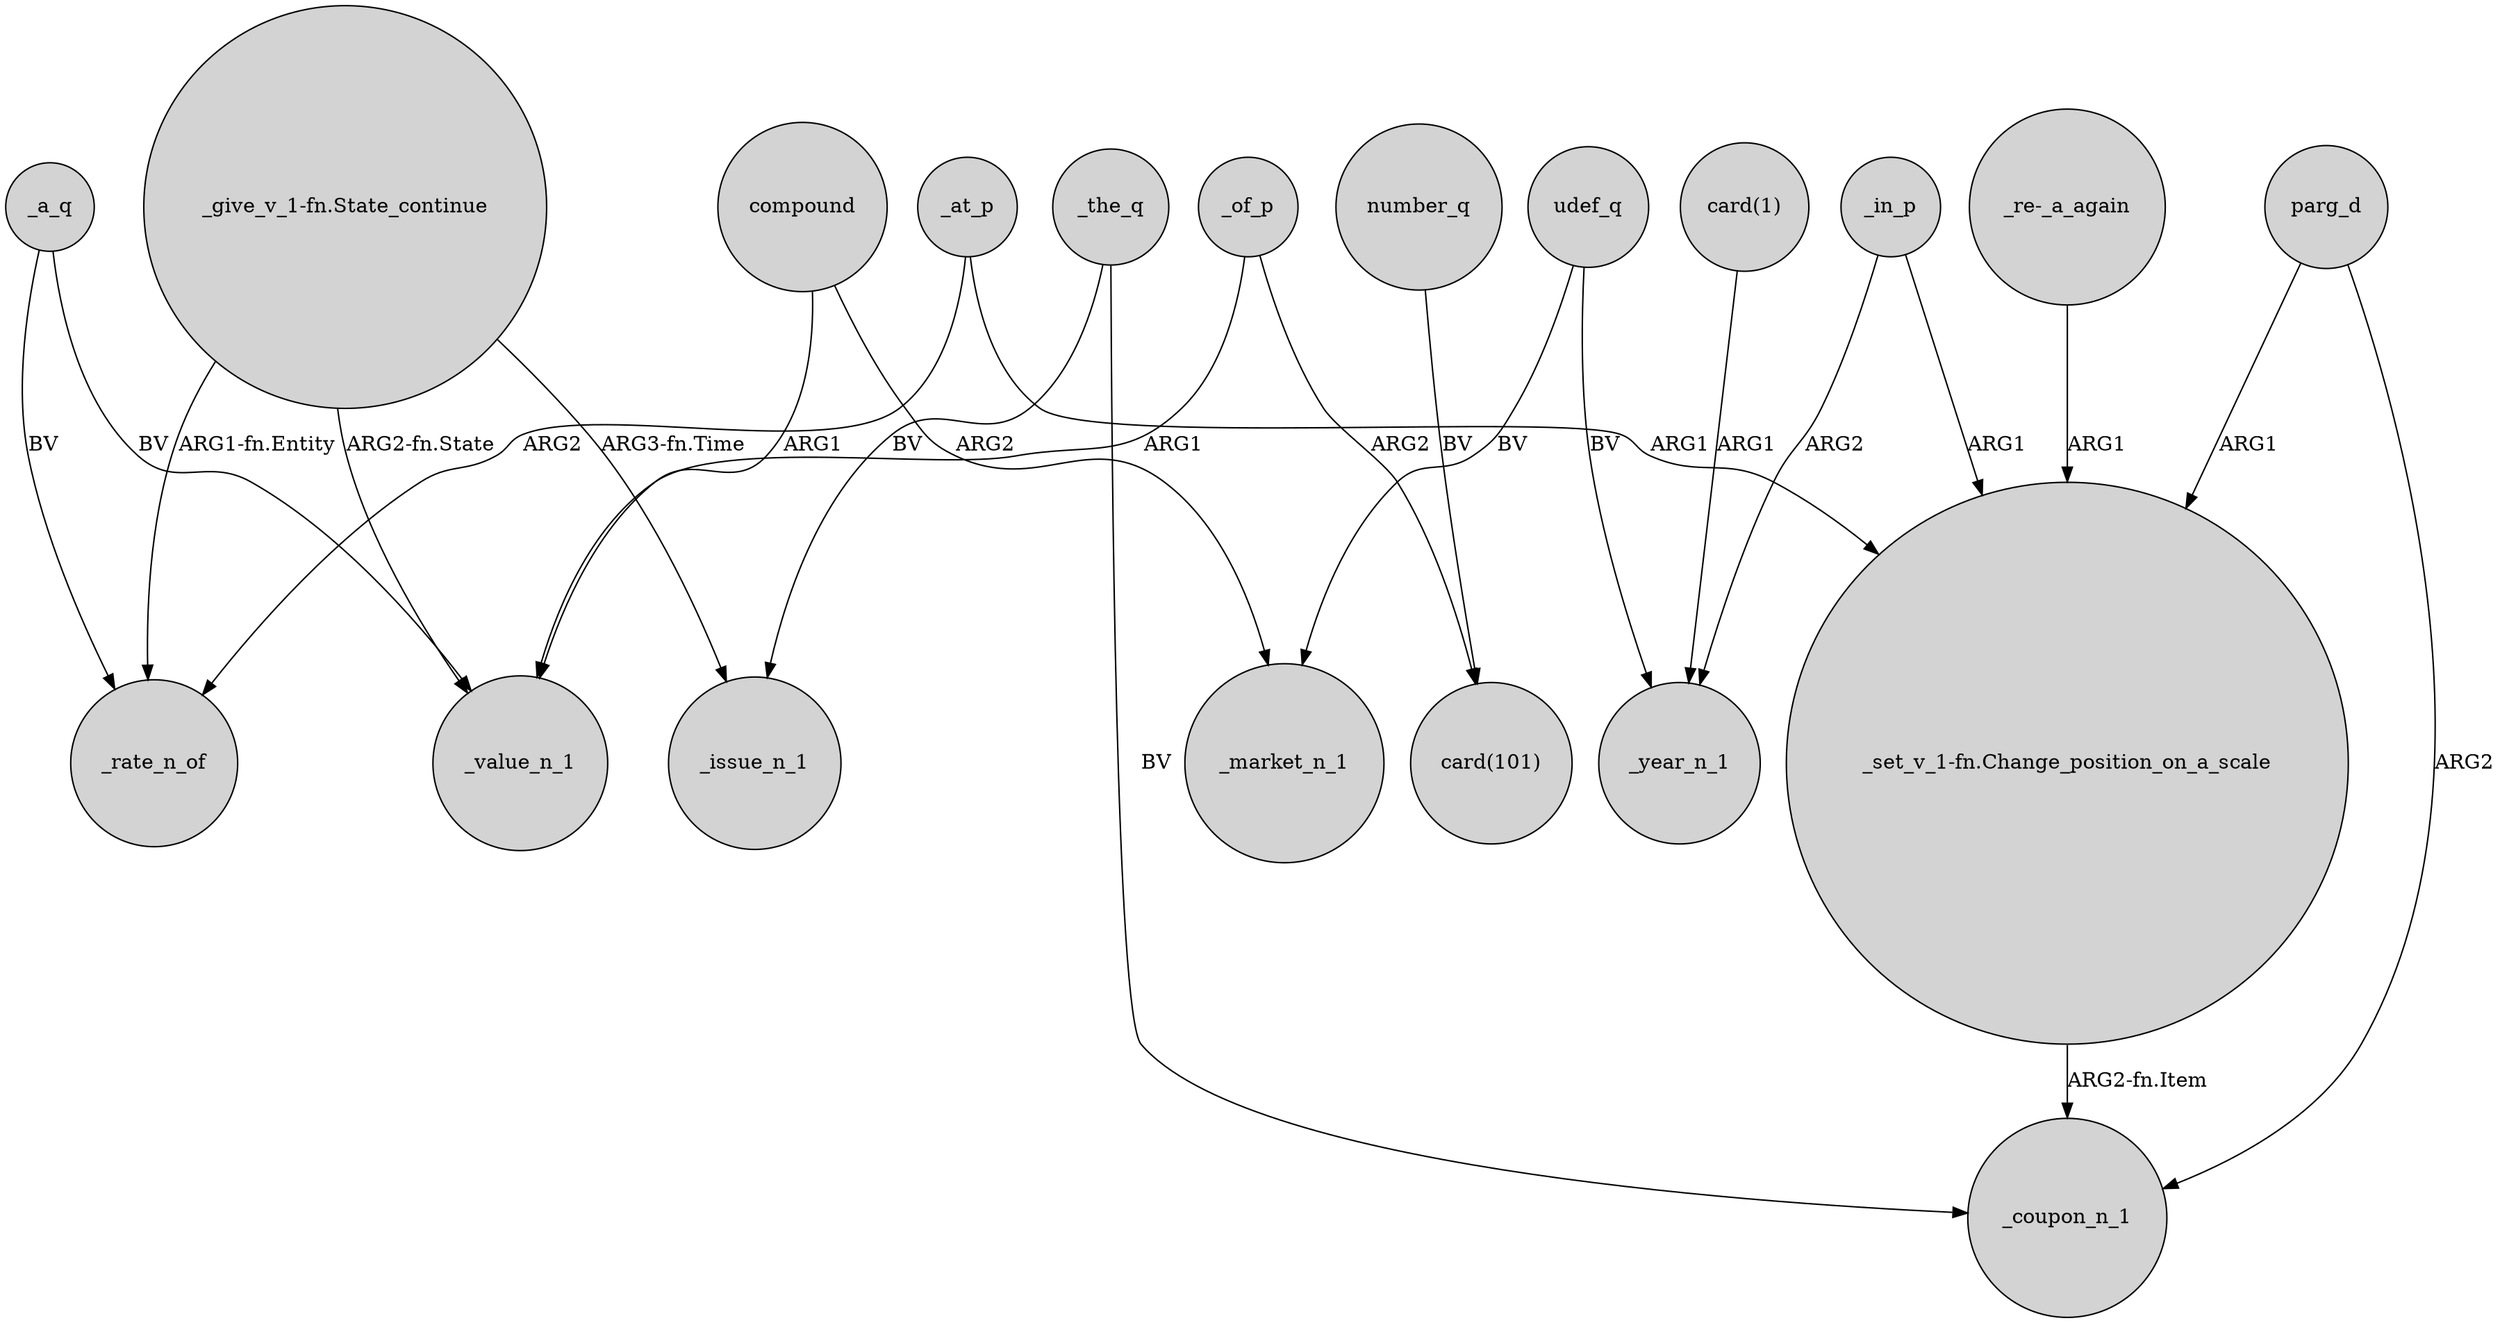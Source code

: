 digraph {
	node [shape=circle style=filled]
	udef_q -> _market_n_1 [label=BV]
	"_set_v_1-fn.Change_position_on_a_scale" -> _coupon_n_1 [label="ARG2-fn.Item"]
	_in_p -> _year_n_1 [label=ARG2]
	"_give_v_1-fn.State_continue" -> _issue_n_1 [label="ARG3-fn.Time"]
	compound -> _market_n_1 [label=ARG2]
	"card(1)" -> _year_n_1 [label=ARG1]
	_in_p -> "_set_v_1-fn.Change_position_on_a_scale" [label=ARG1]
	"_re-_a_again" -> "_set_v_1-fn.Change_position_on_a_scale" [label=ARG1]
	_a_q -> _value_n_1 [label=BV]
	_of_p -> _value_n_1 [label=ARG1]
	parg_d -> _coupon_n_1 [label=ARG2]
	_at_p -> _rate_n_of [label=ARG2]
	"_give_v_1-fn.State_continue" -> _rate_n_of [label="ARG1-fn.Entity"]
	udef_q -> _year_n_1 [label=BV]
	compound -> _value_n_1 [label=ARG1]
	_of_p -> "card(101)" [label=ARG2]
	"_give_v_1-fn.State_continue" -> _value_n_1 [label="ARG2-fn.State"]
	_at_p -> "_set_v_1-fn.Change_position_on_a_scale" [label=ARG1]
	_the_q -> _coupon_n_1 [label=BV]
	number_q -> "card(101)" [label=BV]
	parg_d -> "_set_v_1-fn.Change_position_on_a_scale" [label=ARG1]
	_a_q -> _rate_n_of [label=BV]
	_the_q -> _issue_n_1 [label=BV]
}
